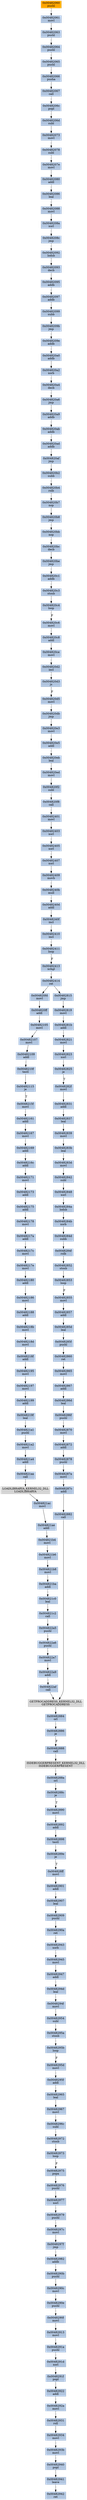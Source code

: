 strict digraph G {
	graph [bgcolor=transparent,
		name=G
	];
	node [color=lightsteelblue,
		fillcolor=lightsteelblue,
		shape=rectangle,
		style=filled
	];
	"0x0048295a"	[label="0x0048295a
stosb"];
	"0x0048295b"	[label="0x0048295b
loop"];
	"0x0048295a" -> "0x0048295b"	[color="#000000"];
	"0x00482410"	[label="0x00482410
incl"];
	"0x00482411"	[label="0x00482411
loop"];
	"0x00482410" -> "0x00482411"	[color="#000000"];
	"0x0048219f"	[label="0x0048219f
leal"];
	"0x004821a1"	[label="0x004821a1
pushl"];
	"0x0048219f" -> "0x004821a1"	[color="#000000"];
	"0x004820ff"	[label="0x004820ff
addl"];
	"0x00482105"	[label="0x00482105
movl"];
	"0x004820ff" -> "0x00482105"	[color="#000000"];
	"0x004820f8"	[label="0x004820f8
call"];
	"0x00482401"	[label="0x00482401
movl"];
	"0x004820f8" -> "0x00482401"	[color="#000000"];
	"0x0048288c"	[label="0x0048288c
je"];
	"0x00482890"	[label="0x00482890
movl"];
	"0x0048288c" -> "0x00482890"	[color="#000000",
		label=T];
	"0x004820a9"	[label="0x004820a9
addb"];
	"0x004820ab"	[label="0x004820ab
addb"];
	"0x004820a9" -> "0x004820ab"	[color="#000000"];
	"0x0048285d"	[label="0x0048285d
leal"];
	"0x0048285f"	[label="0x0048285f
pushl"];
	"0x0048285d" -> "0x0048285f"	[color="#000000"];
	"0x004820db"	[label="0x004820db
jmp"];
	"0x004820e3"	[label="0x004820e3
movl"];
	"0x004820db" -> "0x004820e3"	[color="#000000"];
	"0x00482898"	[label="0x00482898
testl"];
	"0x0048289e"	[label="0x0048289e
je"];
	"0x00482898" -> "0x0048289e"	[color="#000000"];
	"0x00482976"	[label="0x00482976
pushl"];
	"0x00482977"	[label="0x00482977
xorl"];
	"0x00482976" -> "0x00482977"	[color="#000000"];
	"0x0048296c"	[label="0x0048296c
subl"];
	"0x00482972"	[label="0x00482972
stosb"];
	"0x0048296c" -> "0x00482972"	[color="#000000"];
	"0x004820e5"	[label="0x004820e5
addl"];
	"0x004820e3" -> "0x004820e5"	[color="#000000"];
	"0x0048294f"	[label="0x0048294f
movl"];
	"0x00482954"	[label="0x00482954
subl"];
	"0x0048294f" -> "0x00482954"	[color="#000000"];
	"0x00482409"	[label="0x00482409
movb"];
	"0x0048240b"	[label="0x0048240b
mull"];
	"0x00482409" -> "0x0048240b"	[color="#000000"];
	"0x00482107"	[label="0x00482107
movl"];
	"0x00482105" -> "0x00482107"	[color="#000000"];
	"0x00482860"	[label="0x00482860
ret"];
	"0x0048285f" -> "0x00482860"	[color="#000000"];
	"0x004821ba"	[label="0x004821ba
addl"];
	"0x004821c0"	[label="0x004821c0
leal"];
	"0x004821ba" -> "0x004821c0"	[color="#000000"];
	"0x004820bb"	[label="0x004820bb
nop"];
	"0x004820bc"	[label="0x004820bc
decb"];
	"0x004820bb" -> "0x004820bc"	[color="#000000"];
	"0x00482186"	[label="0x00482186
movl"];
	"0x00482188"	[label="0x00482188
addl"];
	"0x00482186" -> "0x00482188"	[color="#000000"];
	"0x00482982"	[label="0x00482982
addb"];
	"0x0048290b"	[label="0x0048290b
pushl"];
	"0x00482982" -> "0x0048290b"	[color="#000000"];
	"0x004822a6"	[label="0x004822a6
pushl"];
	"0x004822a7"	[label="0x004822a7
movl"];
	"0x004822a6" -> "0x004822a7"	[color="#000000"];
	"0x004822a5"	[label="0x004822a5
pushl"];
	"0x004822a5" -> "0x004822a6"	[color="#000000"];
	"0x004821b4"	[label="0x004821b4
movl"];
	"0x004821b6"	[label="0x004821b6
movl"];
	"0x004821b4" -> "0x004821b6"	[color="#000000"];
	"0x00482180"	[label="0x00482180
addl"];
	"0x00482180" -> "0x00482186"	[color="#000000"];
	"0x00482161"	[label="0x00482161
addl"];
	"0x00482167"	[label="0x00482167
movl"];
	"0x00482161" -> "0x00482167"	[color="#000000"];
	"0x00482975"	[label="0x00482975
popa"];
	"0x00482975" -> "0x00482976"	[color="#000000"];
	"0x00482878"	[label="0x00482878
pushl"];
	"0x0048287a"	[label="0x0048287a
movl"];
	"0x00482878" -> "0x0048287a"	[color="#000000"];
	"0x00482979"	[label="0x00482979
pushl"];
	"0x00482977" -> "0x00482979"	[color="#000000"];
	"0x00482886"	[label="0x00482886
je"];
	"0x00482888"	[label="0x00482888
call"];
	"0x00482886" -> "0x00482888"	[color="#000000",
		label=F];
	"0x0048210f"	[label="0x0048210f
testl"];
	"0x00482115"	[label="0x00482115
je"];
	"0x0048210f" -> "0x00482115"	[color="#000000"];
	"0x00482872"	[label="0x00482872
addl"];
	"0x00482872" -> "0x00482878"	[color="#000000"];
	"0x004821b8"	[label="0x004821b8
movl"];
	"0x004821b6" -> "0x004821b8"	[color="#000000"];
	"0x00482931"	[label="0x00482931
roll"];
	"0x00482934"	[label="0x00482934
movl"];
	"0x00482931" -> "0x00482934"	[color="#000000"];
	"0x004820c8"	[label="0x004820c8
addl"];
	"0x004820ce"	[label="0x004820ce
movl"];
	"0x004820c8" -> "0x004820ce"	[color="#000000"];
	"0x0048218f"	[label="0x0048218f
addl"];
	"0x00482195"	[label="0x00482195
movl"];
	"0x0048218f" -> "0x00482195"	[color="#000000"];
	"0x00482819"	[label="0x00482819
movl"];
	"0x0048281b"	[label="0x0048281b
addl"];
	"0x00482819" -> "0x0048281b"	[color="#000000"];
	"0x004820c6"	[label="0x004820c6
movl"];
	"0x004820c6" -> "0x004820c8"	[color="#000000"];
	"0x004820be"	[label="0x004820be
jmp"];
	"0x004820bc" -> "0x004820be"	[color="#000000"];
	"0x0048290e"	[label="0x0048290e
pushl"];
	"0x0048290f"	[label="0x0048290f
movl"];
	"0x0048290e" -> "0x0048290f"	[color="#000000"];
	"0x00482063"	[label="0x00482063
pushl"];
	"0x00482064"	[label="0x00482064
pushl"];
	"0x00482063" -> "0x00482064"	[color="#000000"];
	"0x00482823"	[label="0x00482823
xorl"];
	"0x00482825"	[label="0x00482825
je"];
	"0x00482823" -> "0x00482825"	[color="#000000"];
	"0x0048297f"	[label="0x0048297f
jmp"];
	"0x0048297f" -> "0x00482982"	[color="#000000"];
	"0x00482967"	[label="0x00482967
movl"];
	"0x00482967" -> "0x0048296c"	[color="#000000"];
	LOADLIBRARYA_KERNEL32_DLL	[color=lightgrey,
		fillcolor=lightgrey,
		label="LOADLIBRARYA_KERNEL32_DLL
LOADLIBRARYA"];
	"0x004821ac"	[label="0x004821ac
movl"];
	LOADLIBRARYA_KERNEL32_DLL -> "0x004821ac"	[color="#000000"];
	"0x0048283b"	[label="0x0048283b
leal"];
	"0x0048283d"	[label="0x0048283d
movl"];
	"0x0048283b" -> "0x0048283d"	[color="#000000"];
	"0x00482831"	[label="0x00482831
addl"];
	"0x00482837"	[label="0x00482837
leal"];
	"0x00482831" -> "0x00482837"	[color="#000000"];
	"0x00482947"	[label="0x00482947
addl"];
	"0x0048294d"	[label="0x0048294d
leal"];
	"0x00482947" -> "0x0048294d"	[color="#000000"];
	"0x004820af"	[label="0x004820af
jmp"];
	"0x004820b2"	[label="0x004820b2
subb"];
	"0x004820af" -> "0x004820b2"	[color="#000000"];
	"0x00482171"	[label="0x00482171
movl"];
	"0x00482173"	[label="0x00482173
addl"];
	"0x00482171" -> "0x00482173"	[color="#000000"];
	"0x004820eb"	[label="0x004820eb
leal"];
	"0x004820e5" -> "0x004820eb"	[color="#000000"];
	"0x004820d5"	[label="0x004820d5
movl"];
	"0x004820d5" -> "0x004820db"	[color="#000000"];
	"0x00482407"	[label="0x00482407
xorl"];
	"0x00482407" -> "0x00482409"	[color="#000000"];
	"0x004820b7"	[label="0x004820b7
nop"];
	"0x004820b8"	[label="0x004820b8
jmp"];
	"0x004820b7" -> "0x004820b8"	[color="#000000"];
	"0x00482067"	[label="0x00482067
call"];
	"0x0048206c"	[label="0x0048206c
popl"];
	"0x00482067" -> "0x0048206c"	[color="#000000"];
	"0x0048286d"	[label="0x0048286d
leal"];
	"0x0048286f"	[label="0x0048286f
pushl"];
	"0x0048286d" -> "0x0048286f"	[color="#000000"];
	"0x004820ad"	[label="0x004820ad
addb"];
	"0x004820ab" -> "0x004820ad"	[color="#000000"];
	"0x00482197"	[label="0x00482197
movl"];
	"0x00482199"	[label="0x00482199
addl"];
	"0x00482197" -> "0x00482199"	[color="#000000"];
	"0x004820ad" -> "0x004820af"	[color="#000000"];
	"0x0048297c"	[label="0x0048297c
movl"];
	"0x00482979" -> "0x0048297c"	[color="#000000"];
	"0x00482941"	[label="0x00482941
leave"];
	"0x00482942"	[label="0x00482942
ret"];
	"0x00482941" -> "0x00482942"	[color="#000000"];
	"0x0048282f"	[label="0x0048282f
movl"];
	"0x0048282f" -> "0x00482831"	[color="#000000"];
	"0x0048293b"	[label="0x0048293b
movl"];
	"0x00482934" -> "0x0048293b"	[color="#000000"];
	"0x00482093"	[label="0x00482093
decb"];
	"0x00482095"	[label="0x00482095
addb"];
	"0x00482093" -> "0x00482095"	[color="#000000"];
	"0x00482195" -> "0x00482197"	[color="#000000"];
	"0x0048218b"	[label="0x0048218b
movl"];
	"0x00482188" -> "0x0048218b"	[color="#000000"];
	"0x00482065"	[label="0x00482065
pushl"];
	"0x00482064" -> "0x00482065"	[color="#000000"];
	ISDEBUGGERPRESENT_KERNEL32_DLL	[color=lightgrey,
		fillcolor=lightgrey,
		label="ISDEBUGGERPRESENT_KERNEL32_DLL
ISDEBUGGERPRESENT"];
	"0x0048288a"	[label="0x0048288a
orl"];
	ISDEBUGGERPRESENT_KERNEL32_DLL -> "0x0048288a"	[color="#000000"];
	"0x00482175"	[label="0x00482175
addl"];
	"0x00482178"	[label="0x00482178
movl"];
	"0x00482175" -> "0x00482178"	[color="#000000"];
	"0x004820a2"	[label="0x004820a2
xorb"];
	"0x004820a4"	[label="0x004820a4
decb"];
	"0x004820a2" -> "0x004820a4"	[color="#000000"];
	"0x00482099"	[label="0x00482099
subb"];
	"0x0048209b"	[label="0x0048209b
jmp"];
	"0x00482099" -> "0x0048209b"	[color="#000000"];
	"0x0048291f"	[label="0x0048291f
popl"];
	"0x00482922"	[label="0x00482922
addl"];
	"0x0048291f" -> "0x00482922"	[color="#000000"];
	"0x004821a4"	[label="0x004821a4
addl"];
	"0x004821aa"	[label="0x004821aa
call"];
	"0x004821a4" -> "0x004821aa"	[color="#000000"];
	"0x0048217a"	[label="0x0048217a
addl"];
	"0x0048217c"	[label="0x0048217c
movl"];
	"0x0048217a" -> "0x0048217c"	[color="#000000"];
	"0x00482413"	[label="0x00482413
xchgl"];
	"0x00482411" -> "0x00482413"	[color="#000000",
		label=F];
	"0x004820b4"	[label="0x004820b4
rolb"];
	"0x004820b2" -> "0x004820b4"	[color="#000000"];
	"0x00482097"	[label="0x00482097
addb"];
	"0x00482097" -> "0x00482099"	[color="#000000"];
	"0x00482892"	[label="0x00482892
addl"];
	"0x00482892" -> "0x00482898"	[color="#000000"];
	"0x0048297c" -> "0x0048297f"	[color="#000000"];
	"0x00482173" -> "0x00482175"	[color="#000000"];
	"0x00482913"	[label="0x00482913
movl"];
	"0x0048291a"	[label="0x0048291a
pushl"];
	"0x00482913" -> "0x0048291a"	[color="#000000"];
	"0x004821b8" -> "0x004821ba"	[color="#000000"];
	"0x004820d2"	[label="0x004820d2
incl"];
	"0x004820ce" -> "0x004820d2"	[color="#000000"];
	"0x00482821"	[label="0x00482821
movl"];
	"0x00482821" -> "0x00482823"	[color="#000000"];
	"0x00482825" -> "0x0048282f"	[color="#000000",
		label=T];
	"0x004820b8" -> "0x004820bb"	[color="#000000"];
	"0x00482940"	[label="0x00482940
popl"];
	"0x0048293b" -> "0x00482940"	[color="#000000"];
	"0x004821aa" -> LOADLIBRARYA_KERNEL32_DLL	[color="#000000"];
	"0x004828ff"	[label="0x004828ff
movl"];
	"0x00482901"	[label="0x00482901
addl"];
	"0x004828ff" -> "0x00482901"	[color="#000000"];
	"0x004820c1"	[label="0x004820c1
addb"];
	"0x004820c3"	[label="0x004820c3
stosb"];
	"0x004820c1" -> "0x004820c3"	[color="#000000"];
	"0x0048240d"	[label="0x0048240d
addl"];
	"0x0048240f"	[label="0x0048240f
incl"];
	"0x0048240d" -> "0x0048240f"	[color="#000000"];
	"0x00482867"	[label="0x00482867
addl"];
	"0x00482867" -> "0x0048286d"	[color="#000000"];
	"0x00482095" -> "0x00482097"	[color="#000000"];
	"0x0048207e"	[label="0x0048207e
movl"];
	"0x00482080"	[label="0x00482080
addl"];
	"0x0048207e" -> "0x00482080"	[color="#000000"];
	"0x0048295d"	[label="0x0048295d
movl"];
	"0x0048295b" -> "0x0048295d"	[color="#000000",
		label=F];
	"0x0048284a"	[label="0x0048284a
lodsb"];
	"0x0048284b"	[label="0x0048284b
xorb"];
	"0x0048284a" -> "0x0048284b"	[color="#000000"];
	"0x0048284f"	[label="0x0048284f
rolb"];
	"0x00482852"	[label="0x00482852
stosb"];
	"0x0048284f" -> "0x00482852"	[color="#000000"];
	"0x0048292a"	[label="0x0048292a
movl"];
	"0x0048292a" -> "0x00482931"	[color="#000000"];
	"0x0048206d"	[label="0x0048206d
subl"];
	"0x0048206c" -> "0x0048206d"	[color="#000000"];
	"0x00482909"	[label="0x00482909
pushl"];
	"0x0048290a"	[label="0x0048290a
ret"];
	"0x00482909" -> "0x0048290a"	[color="#000000"];
	"0x00482890" -> "0x00482892"	[color="#000000"];
	"0x00482839"	[label="0x00482839
movl"];
	"0x00482837" -> "0x00482839"	[color="#000000"];
	"0x004820be" -> "0x004820c1"	[color="#000000"];
	"0x0048290c"	[label="0x0048290c
movl"];
	"0x0048290c" -> "0x0048290e"	[color="#000000"];
	"0x00482853"	[label="0x00482853
loop"];
	"0x00482855"	[label="0x00482855
movl"];
	"0x00482853" -> "0x00482855"	[color="#000000",
		label=F];
	"0x004821a2"	[label="0x004821a2
movl"];
	"0x004821a1" -> "0x004821a2"	[color="#000000"];
	"0x004821ae"	[label="0x004821ae
addl"];
	"0x004821ac" -> "0x004821ae"	[color="#000000"];
	"0x0048284d"	[label="0x0048284d
subb"];
	"0x0048284d" -> "0x0048284f"	[color="#000000"];
	"0x0048284b" -> "0x0048284d"	[color="#000000"];
	"0x00482973"	[label="0x00482973
loop"];
	"0x00482973" -> "0x00482975"	[color="#000000",
		label=F];
	"0x00482199" -> "0x0048219f"	[color="#000000"];
	"0x0048209e"	[label="0x0048209e
addb"];
	"0x0048209b" -> "0x0048209e"	[color="#000000"];
	"0x00482870"	[label="0x00482870
movl"];
	"0x00482870" -> "0x00482872"	[color="#000000"];
	"0x0048217e"	[label="0x0048217e
movl"];
	"0x0048217c" -> "0x0048217e"	[color="#000000"];
	"0x0048291d"	[label="0x0048291d
xorl"];
	"0x0048291d" -> "0x0048291f"	[color="#000000"];
	"0x00482888" -> ISDEBUGGERPRESENT_KERNEL32_DLL	[color="#000000"];
	"0x004821ae" -> "0x004821b4"	[color="#000000"];
	"0x00482848"	[label="0x00482848
xorl"];
	"0x00482848" -> "0x0048284a"	[color="#000000"];
	"0x00482882"	[label="0x00482882
call"];
	GETPROCADDRESS_KERNEL32_DLL	[color=lightgrey,
		fillcolor=lightgrey,
		label="GETPROCADDRESS_KERNEL32_DLL
GETPROCADDRESS"];
	"0x00482882" -> GETPROCADDRESS_KERNEL32_DLL	[color="#000000"];
	"0x00482842"	[label="0x00482842
subl"];
	"0x0048283d" -> "0x00482842"	[color="#000000"];
	"0x00482061"	[label="0x00482061
movl"];
	"0x00482061" -> "0x00482063"	[color="#000000"];
	"0x004820a6"	[label="0x004820a6
jmp"];
	"0x004820a4" -> "0x004820a6"	[color="#000000"];
	"0x0048287c"	[label="0x0048287c
addl"];
	"0x0048287a" -> "0x0048287c"	[color="#000000"];
	"0x00482922" -> "0x0048292a"	[color="#000000"];
	"0x0048291a" -> "0x0048291d"	[color="#000000"];
	"0x004820a0"	[label="0x004820a0
addb"];
	"0x0048209e" -> "0x004820a0"	[color="#000000"];
	"0x0048215f"	[label="0x0048215f
movl"];
	"0x00482115" -> "0x0048215f"	[color="#000000",
		label=T];
	"0x00482972" -> "0x00482973"	[color="#000000"];
	"0x0048218d"	[label="0x0048218d
movl"];
	"0x0048218b" -> "0x0048218d"	[color="#000000"];
	"0x0048208c"	[label="0x0048208c
jmp"];
	"0x00482092"	[label="0x00482092
lodsb"];
	"0x0048208c" -> "0x00482092"	[color="#000000"];
	"0x004820ed"	[label="0x004820ed
movl"];
	"0x004820eb" -> "0x004820ed"	[color="#000000"];
	"0x00482078"	[label="0x00482078
subl"];
	"0x00482078" -> "0x0048207e"	[color="#000000"];
	"0x00482907"	[label="0x00482907
leal"];
	"0x00482907" -> "0x00482909"	[color="#000000"];
	"0x0048287c" -> "0x00482882"	[color="#000000"];
	"0x00482852" -> "0x00482853"	[color="#000000"];
	"0x0048215f" -> "0x00482161"	[color="#000000"];
	"0x00482884"	[label="0x00482884
orl"];
	GETPROCADDRESS_KERNEL32_DLL -> "0x00482884"	[color="#000000"];
	"0x004820f2"	[label="0x004820f2
subl"];
	"0x004820f2" -> "0x004820f8"	[color="#000000"];
	"0x0048294d" -> "0x0048294f"	[color="#000000"];
	"0x00482403"	[label="0x00482403
xorl"];
	"0x00482405"	[label="0x00482405
xorl"];
	"0x00482403" -> "0x00482405"	[color="#000000"];
	"0x004820b4" -> "0x004820b7"	[color="#000000"];
	"0x00482842" -> "0x00482848"	[color="#000000"];
	"0x00482865"	[label="0x00482865
movl"];
	"0x00482865" -> "0x00482867"	[color="#000000"];
	"0x00482401" -> "0x00482403"	[color="#000000"];
	"0x00482954" -> "0x0048295a"	[color="#000000"];
	"0x00482086"	[label="0x00482086
leal"];
	"0x00482088"	[label="0x00482088
movl"];
	"0x00482086" -> "0x00482088"	[color="#000000"];
	"0x0048281b" -> "0x00482821"	[color="#000000"];
	"0x00482073"	[label="0x00482073
movl"];
	"0x00482073" -> "0x00482078"	[color="#000000"];
	"0x0048289e" -> "0x004828ff"	[color="#000000",
		label=T];
	"0x00482109"	[label="0x00482109
addl"];
	"0x00482109" -> "0x0048210f"	[color="#000000"];
	"0x00482945"	[label="0x00482945
movl"];
	"0x00482945" -> "0x00482947"	[color="#000000"];
	"0x00482169"	[label="0x00482169
addl"];
	"0x0048216c"	[label="0x0048216c
addl"];
	"0x00482169" -> "0x0048216c"	[color="#000000"];
	"0x00482405" -> "0x00482407"	[color="#000000"];
	"0x004822a9"	[label="0x004822a9
addl"];
	"0x004822af"	[label="0x004822af
call"];
	"0x004822a9" -> "0x004822af"	[color="#000000"];
	"0x004821a2" -> "0x004821a4"	[color="#000000"];
	"0x00482414"	[label="0x00482414
ret"];
	"0x00482413" -> "0x00482414"	[color="#000000"];
	"0x00482060"	[color=lightgrey,
		fillcolor=orange,
		label="0x00482060
pushl"];
	"0x00482060" -> "0x00482061"	[color="#000000"];
	"0x00482940" -> "0x00482941"	[color="#000000"];
	"0x0048295f"	[label="0x0048295f
addl"];
	"0x00482965"	[label="0x00482965
leal"];
	"0x0048295f" -> "0x00482965"	[color="#000000"];
	"0x004820c4"	[label="0x004820c4
loop"];
	"0x004820c3" -> "0x004820c4"	[color="#000000"];
	"0x004820fd"	[label="0x004820fd
movl"];
	"0x004820fd" -> "0x004820ff"	[color="#000000"];
	"0x00482884" -> "0x00482886"	[color="#000000"];
	"0x00482965" -> "0x00482967"	[color="#000000"];
	"0x00482414" -> "0x004820fd"	[color="#000000"];
	"0x00482815"	[label="0x00482815
jmp"];
	"0x00482414" -> "0x00482815"	[color="#000000"];
	"0x0048208a"	[label="0x0048208a
xorl"];
	"0x0048208a" -> "0x0048208c"	[color="#000000"];
	"0x0048288a" -> "0x0048288c"	[color="#000000"];
	"0x004820d3"	[label="0x004820d3
js"];
	"0x004820d3" -> "0x004820d5"	[color="#000000",
		label=F];
	"0x004821c2"	[label="0x004821c2
call"];
	"0x004821c0" -> "0x004821c2"	[color="#000000"];
	"0x00482901" -> "0x00482907"	[color="#000000"];
	"0x00482107" -> "0x00482109"	[color="#000000"];
	"0x004822af" -> GETPROCADDRESS_KERNEL32_DLL	[color="#000000"];
	"0x0048290f" -> "0x00482913"	[color="#000000"];
	"0x00482092" -> "0x00482093"	[color="#000000"];
	"0x00482839" -> "0x0048283b"	[color="#000000"];
	"0x00482857"	[label="0x00482857
addl"];
	"0x00482857" -> "0x0048285d"	[color="#000000"];
	"0x0048286f" -> "0x00482870"	[color="#000000"];
	"0x004820c4" -> "0x004820c6"	[color="#000000",
		label=F];
	"0x0048295d" -> "0x0048295f"	[color="#000000"];
	"0x00482066"	[label="0x00482066
pusha"];
	"0x00482065" -> "0x00482066"	[color="#000000"];
	"0x00482855" -> "0x00482857"	[color="#000000"];
	"0x00482088" -> "0x0048208a"	[color="#000000"];
	"0x00482943"	[label="0x00482943
xorb"];
	"0x00482943" -> "0x00482945"	[color="#000000"];
	"0x00482860" -> "0x00482865"	[color="#000000"];
	"0x004820ed" -> "0x004820f2"	[color="#000000"];
	"0x0048240b" -> "0x0048240d"	[color="#000000"];
	"0x0048290b" -> "0x0048290c"	[color="#000000"];
	"0x0048240f" -> "0x00482410"	[color="#000000"];
	"0x004822a7" -> "0x004822a9"	[color="#000000"];
	"0x0048216c" -> "0x00482171"	[color="#000000"];
	"0x00482167" -> "0x00482169"	[color="#000000"];
	"0x0048290a" -> "0x00482943"	[color="#000000"];
	"0x00482066" -> "0x00482067"	[color="#000000"];
	"0x004821c2" -> "0x004822a5"	[color="#000000"];
	"0x00482080" -> "0x00482086"	[color="#000000"];
	"0x004820d2" -> "0x004820d3"	[color="#000000"];
	"0x0048206d" -> "0x00482073"	[color="#000000"];
	"0x004820a6" -> "0x004820a9"	[color="#000000"];
	"0x00482815" -> "0x00482819"	[color="#000000"];
	"0x0048218d" -> "0x0048218f"	[color="#000000"];
	"0x00482178" -> "0x0048217a"	[color="#000000"];
	"0x0048217e" -> "0x00482180"	[color="#000000"];
	"0x004820a0" -> "0x004820a2"	[color="#000000"];
}
